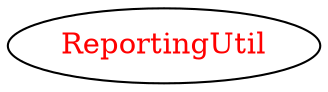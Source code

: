 digraph dependencyGraph {
 concentrate=true;
 ranksep="2.0";
 rankdir="LR"; 
 splines="ortho";
"ReportingUtil" [fontcolor="red"];
}